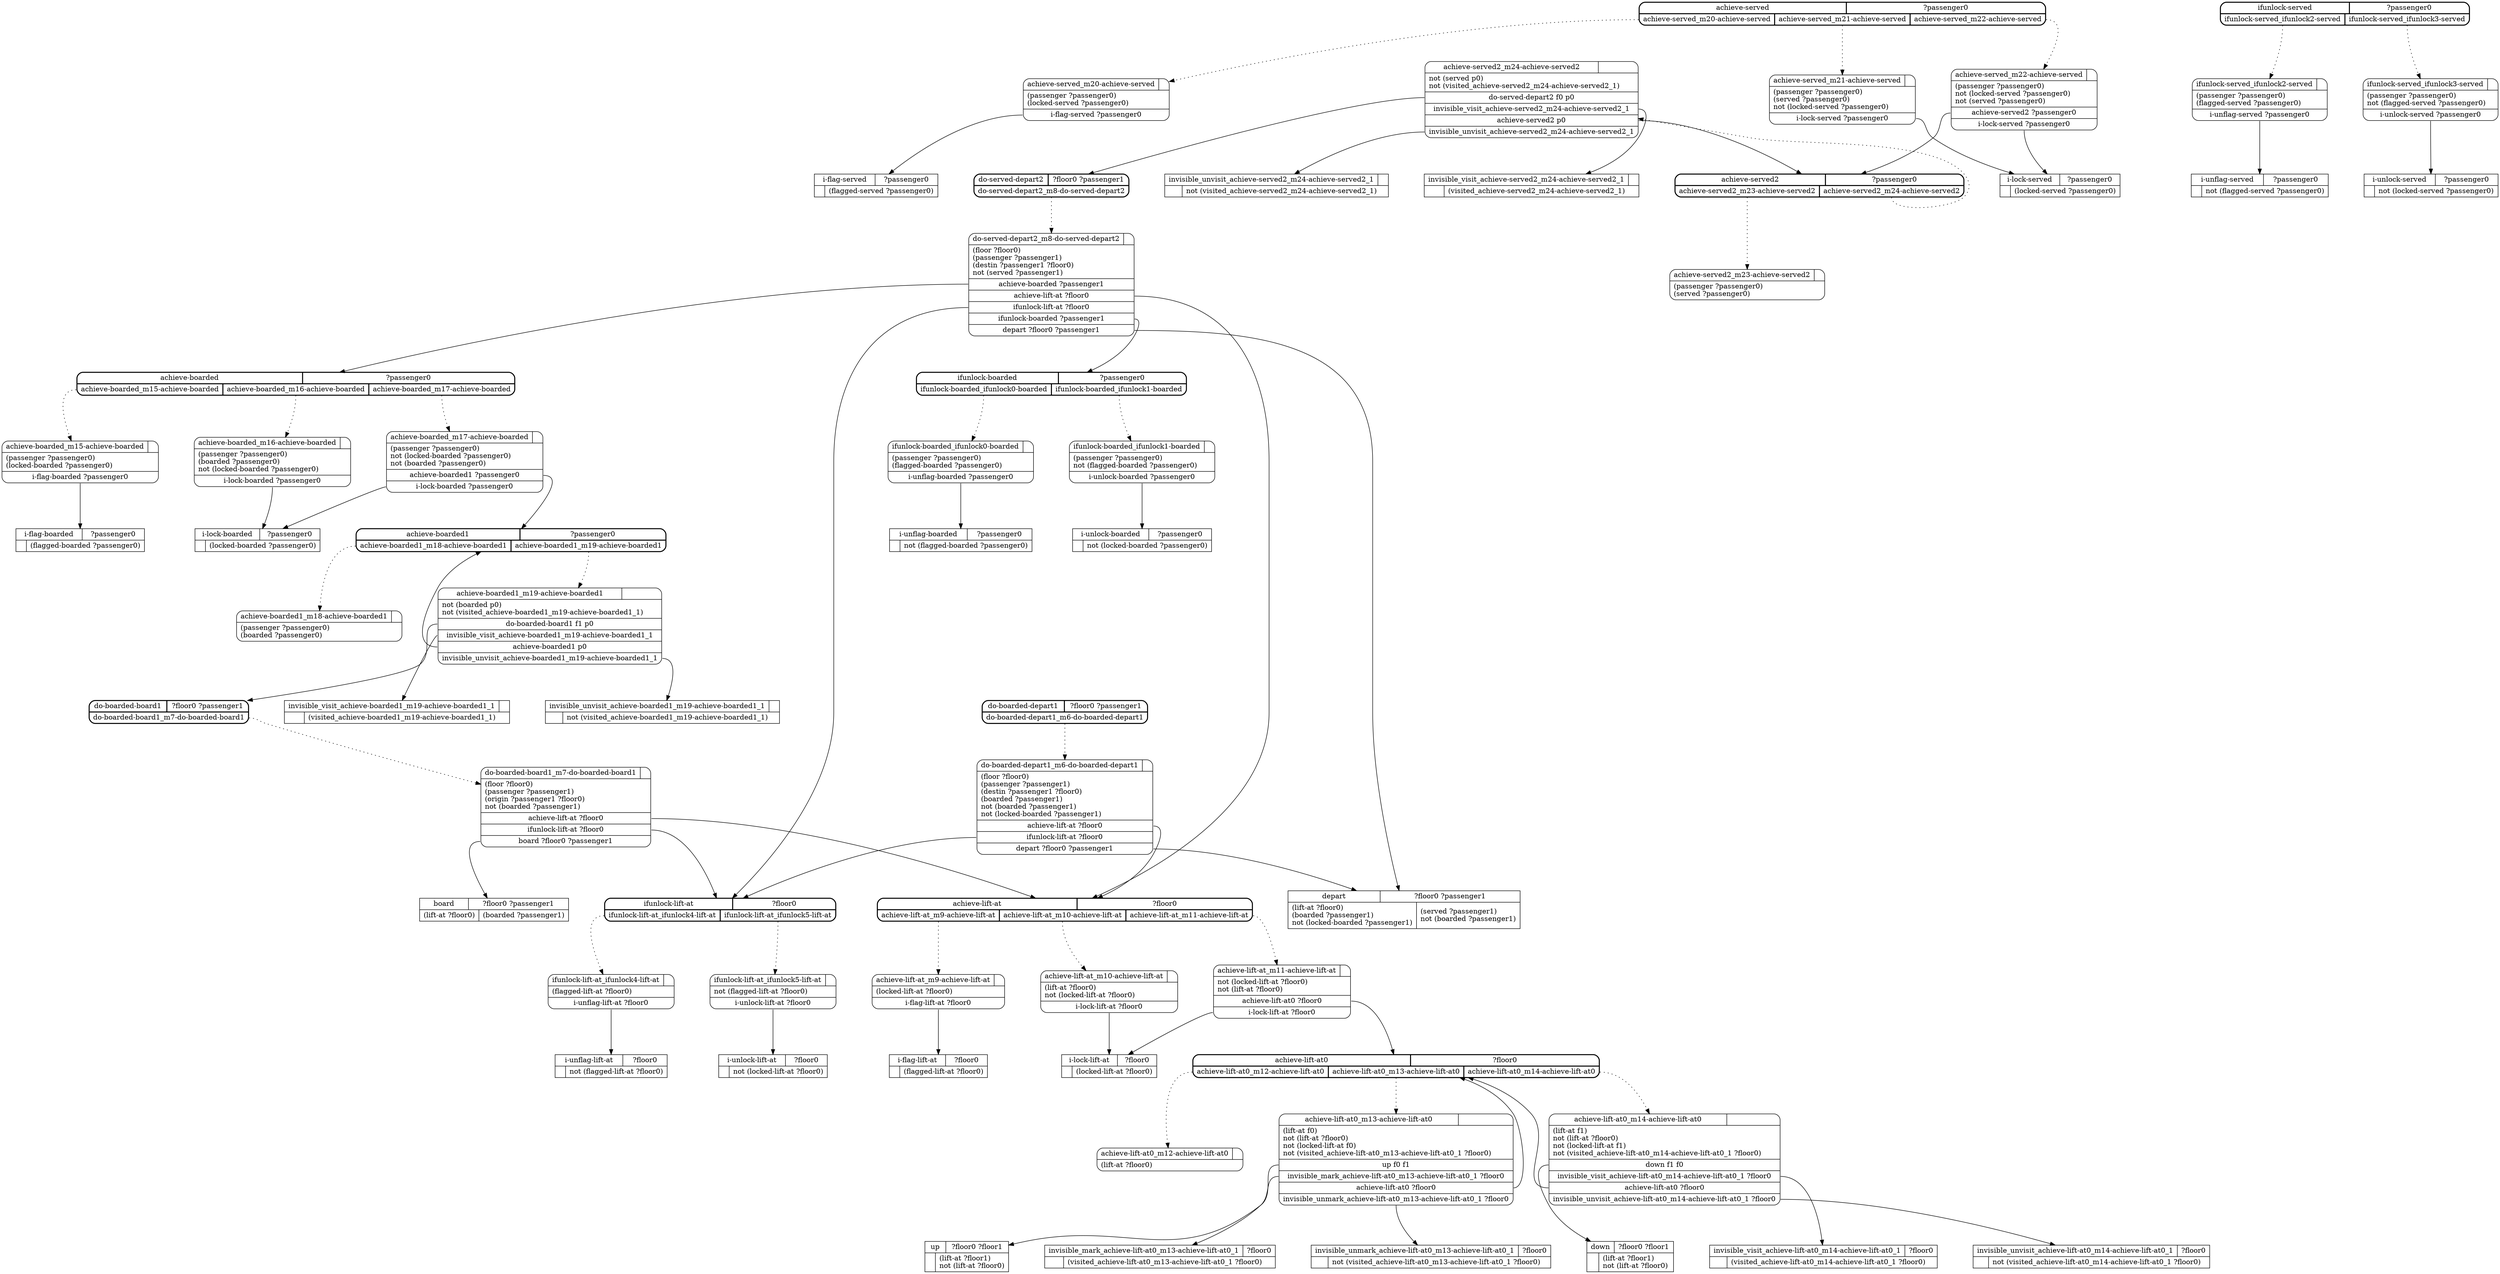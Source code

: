 // Generated by Hype
digraph "elevator" {
  nodesep=1
  ranksep=1
  // Operators
  node [shape=record]
  "board" [
    label="{{\N|?floor0 ?passenger1}|{(lift-at ?floor0)\l|(boarded ?passenger1)\l}}"
  ]
  "depart" [
    label="{{\N|?floor0 ?passenger1}|{(lift-at ?floor0)\l(boarded ?passenger1)\lnot (locked-boarded ?passenger1)\l|(served ?passenger1)\lnot (boarded ?passenger1)\l}}"
  ]
  "up" [
    label="{{\N|?floor0 ?floor1}|{|(lift-at ?floor1)\lnot (lift-at ?floor0)\l}}"
  ]
  "down" [
    label="{{\N|?floor0 ?floor1}|{|(lift-at ?floor1)\lnot (lift-at ?floor0)\l}}"
  ]
  "i-lock-boarded" [
    label="{{\N|?passenger0}|{|(locked-boarded ?passenger0)\l}}"
  ]
  "i-unlock-boarded" [
    label="{{\N|?passenger0}|{|not (locked-boarded ?passenger0)\l}}"
  ]
  "i-flag-boarded" [
    label="{{\N|?passenger0}|{|(flagged-boarded ?passenger0)\l}}"
  ]
  "i-unflag-boarded" [
    label="{{\N|?passenger0}|{|not (flagged-boarded ?passenger0)\l}}"
  ]
  "i-lock-served" [
    label="{{\N|?passenger0}|{|(locked-served ?passenger0)\l}}"
  ]
  "i-unlock-served" [
    label="{{\N|?passenger0}|{|not (locked-served ?passenger0)\l}}"
  ]
  "i-flag-served" [
    label="{{\N|?passenger0}|{|(flagged-served ?passenger0)\l}}"
  ]
  "i-unflag-served" [
    label="{{\N|?passenger0}|{|not (flagged-served ?passenger0)\l}}"
  ]
  "i-lock-lift-at" [
    label="{{\N|?floor0}|{|(locked-lift-at ?floor0)\l}}"
  ]
  "i-unlock-lift-at" [
    label="{{\N|?floor0}|{|not (locked-lift-at ?floor0)\l}}"
  ]
  "i-flag-lift-at" [
    label="{{\N|?floor0}|{|(flagged-lift-at ?floor0)\l}}"
  ]
  "i-unflag-lift-at" [
    label="{{\N|?floor0}|{|not (flagged-lift-at ?floor0)\l}}"
  ]
  "invisible_mark_achieve-lift-at0_m13-achieve-lift-at0_1" [
    label="{{\N|?floor0}|{|(visited_achieve-lift-at0_m13-achieve-lift-at0_1 ?floor0)\l}}"
  ]
  "invisible_unmark_achieve-lift-at0_m13-achieve-lift-at0_1" [
    label="{{\N|?floor0}|{|not (visited_achieve-lift-at0_m13-achieve-lift-at0_1 ?floor0)\l}}"
  ]
  "invisible_visit_achieve-lift-at0_m14-achieve-lift-at0_1" [
    label="{{\N|?floor0}|{|(visited_achieve-lift-at0_m14-achieve-lift-at0_1 ?floor0)\l}}"
  ]
  "invisible_unvisit_achieve-lift-at0_m14-achieve-lift-at0_1" [
    label="{{\N|?floor0}|{|not (visited_achieve-lift-at0_m14-achieve-lift-at0_1 ?floor0)\l}}"
  ]
  "invisible_visit_achieve-boarded1_m19-achieve-boarded1_1" [
    label="{{\N|}|{|(visited_achieve-boarded1_m19-achieve-boarded1_1)\l}}"
  ]
  "invisible_unvisit_achieve-boarded1_m19-achieve-boarded1_1" [
    label="{{\N|}|{|not (visited_achieve-boarded1_m19-achieve-boarded1_1)\l}}"
  ]
  "invisible_visit_achieve-served2_m24-achieve-served2_1" [
    label="{{\N|}|{|(visited_achieve-served2_m24-achieve-served2_1)\l}}"
  ]
  "invisible_unvisit_achieve-served2_m24-achieve-served2_1" [
    label="{{\N|}|{|not (visited_achieve-served2_m24-achieve-served2_1)\l}}"
  ]
  // Methods
  node [shape=Mrecord]
  "ifunlock-boarded" [
    style=bold
    label="{{\N|?passenger0}|{<0>ifunlock-boarded_ifunlock0-boarded|<1>ifunlock-boarded_ifunlock1-boarded}}"
  ]
  "ifunlock-boarded_ifunlock0-boarded" [
    label="{{\N|}|(passenger ?passenger0)\l(flagged-boarded ?passenger0)\l|<0>i-unflag-boarded ?passenger0}"
  ]
  "ifunlock-boarded":0 -> "ifunlock-boarded_ifunlock0-boarded" [style=dotted]
  "ifunlock-boarded_ifunlock0-boarded":0 -> "i-unflag-boarded"
  "ifunlock-boarded_ifunlock1-boarded" [
    label="{{\N|}|(passenger ?passenger0)\lnot (flagged-boarded ?passenger0)\l|<0>i-unlock-boarded ?passenger0}"
  ]
  "ifunlock-boarded":1 -> "ifunlock-boarded_ifunlock1-boarded" [style=dotted]
  "ifunlock-boarded_ifunlock1-boarded":0 -> "i-unlock-boarded"
  "ifunlock-served" [
    style=bold
    label="{{\N|?passenger0}|{<0>ifunlock-served_ifunlock2-served|<1>ifunlock-served_ifunlock3-served}}"
  ]
  "ifunlock-served_ifunlock2-served" [
    label="{{\N|}|(passenger ?passenger0)\l(flagged-served ?passenger0)\l|<0>i-unflag-served ?passenger0}"
  ]
  "ifunlock-served":0 -> "ifunlock-served_ifunlock2-served" [style=dotted]
  "ifunlock-served_ifunlock2-served":0 -> "i-unflag-served"
  "ifunlock-served_ifunlock3-served" [
    label="{{\N|}|(passenger ?passenger0)\lnot (flagged-served ?passenger0)\l|<0>i-unlock-served ?passenger0}"
  ]
  "ifunlock-served":1 -> "ifunlock-served_ifunlock3-served" [style=dotted]
  "ifunlock-served_ifunlock3-served":0 -> "i-unlock-served"
  "ifunlock-lift-at" [
    style=bold
    label="{{\N|?floor0}|{<0>ifunlock-lift-at_ifunlock4-lift-at|<1>ifunlock-lift-at_ifunlock5-lift-at}}"
  ]
  "ifunlock-lift-at_ifunlock4-lift-at" [
    label="{{\N|}|(flagged-lift-at ?floor0)\l|<0>i-unflag-lift-at ?floor0}"
  ]
  "ifunlock-lift-at":0 -> "ifunlock-lift-at_ifunlock4-lift-at" [style=dotted]
  "ifunlock-lift-at_ifunlock4-lift-at":0 -> "i-unflag-lift-at"
  "ifunlock-lift-at_ifunlock5-lift-at" [
    label="{{\N|}|not (flagged-lift-at ?floor0)\l|<0>i-unlock-lift-at ?floor0}"
  ]
  "ifunlock-lift-at":1 -> "ifunlock-lift-at_ifunlock5-lift-at" [style=dotted]
  "ifunlock-lift-at_ifunlock5-lift-at":0 -> "i-unlock-lift-at"
  "do-boarded-depart1" [
    style=bold
    label="{{\N|?floor0 ?passenger1}|{<0>do-boarded-depart1_m6-do-boarded-depart1}}"
  ]
  "do-boarded-depart1_m6-do-boarded-depart1" [
    label="{{\N|}|(floor ?floor0)\l(passenger ?passenger1)\l(destin ?passenger1 ?floor0)\l(boarded ?passenger1)\lnot (boarded ?passenger1)\lnot (locked-boarded ?passenger1)\l|<0>achieve-lift-at ?floor0|<1>ifunlock-lift-at ?floor0|<2>depart ?floor0 ?passenger1}"
  ]
  "do-boarded-depart1":0 -> "do-boarded-depart1_m6-do-boarded-depart1" [style=dotted]
  "do-boarded-depart1_m6-do-boarded-depart1":0 -> "achieve-lift-at"
  "do-boarded-depart1_m6-do-boarded-depart1":1 -> "ifunlock-lift-at"
  "do-boarded-depart1_m6-do-boarded-depart1":2 -> "depart"
  "do-boarded-board1" [
    style=bold
    label="{{\N|?floor0 ?passenger1}|{<0>do-boarded-board1_m7-do-boarded-board1}}"
  ]
  "do-boarded-board1_m7-do-boarded-board1" [
    label="{{\N|}|(floor ?floor0)\l(passenger ?passenger1)\l(origin ?passenger1 ?floor0)\lnot (boarded ?passenger1)\l|<0>achieve-lift-at ?floor0|<1>ifunlock-lift-at ?floor0|<2>board ?floor0 ?passenger1}"
  ]
  "do-boarded-board1":0 -> "do-boarded-board1_m7-do-boarded-board1" [style=dotted]
  "do-boarded-board1_m7-do-boarded-board1":0 -> "achieve-lift-at"
  "do-boarded-board1_m7-do-boarded-board1":1 -> "ifunlock-lift-at"
  "do-boarded-board1_m7-do-boarded-board1":2 -> "board"
  "do-served-depart2" [
    style=bold
    label="{{\N|?floor0 ?passenger1}|{<0>do-served-depart2_m8-do-served-depart2}}"
  ]
  "do-served-depart2_m8-do-served-depart2" [
    label="{{\N|}|(floor ?floor0)\l(passenger ?passenger1)\l(destin ?passenger1 ?floor0)\lnot (served ?passenger1)\l|<0>achieve-boarded ?passenger1|<1>achieve-lift-at ?floor0|<2>ifunlock-lift-at ?floor0|<3>ifunlock-boarded ?passenger1|<4>depart ?floor0 ?passenger1}"
  ]
  "do-served-depart2":0 -> "do-served-depart2_m8-do-served-depart2" [style=dotted]
  "do-served-depart2_m8-do-served-depart2":0 -> "achieve-boarded"
  "do-served-depart2_m8-do-served-depart2":1 -> "achieve-lift-at"
  "do-served-depart2_m8-do-served-depart2":2 -> "ifunlock-lift-at"
  "do-served-depart2_m8-do-served-depart2":3 -> "ifunlock-boarded"
  "do-served-depart2_m8-do-served-depart2":4 -> "depart"
  "achieve-lift-at" [
    style=bold
    label="{{\N|?floor0}|{<0>achieve-lift-at_m9-achieve-lift-at|<1>achieve-lift-at_m10-achieve-lift-at|<2>achieve-lift-at_m11-achieve-lift-at}}"
  ]
  "achieve-lift-at_m9-achieve-lift-at" [
    label="{{\N|}|(locked-lift-at ?floor0)\l|<0>i-flag-lift-at ?floor0}"
  ]
  "achieve-lift-at":0 -> "achieve-lift-at_m9-achieve-lift-at" [style=dotted]
  "achieve-lift-at_m9-achieve-lift-at":0 -> "i-flag-lift-at"
  "achieve-lift-at_m10-achieve-lift-at" [
    label="{{\N|}|(lift-at ?floor0)\lnot (locked-lift-at ?floor0)\l|<0>i-lock-lift-at ?floor0}"
  ]
  "achieve-lift-at":1 -> "achieve-lift-at_m10-achieve-lift-at" [style=dotted]
  "achieve-lift-at_m10-achieve-lift-at":0 -> "i-lock-lift-at"
  "achieve-lift-at_m11-achieve-lift-at" [
    label="{{\N|}|not (locked-lift-at ?floor0)\lnot (lift-at ?floor0)\l|<0>achieve-lift-at0 ?floor0|<1>i-lock-lift-at ?floor0}"
  ]
  "achieve-lift-at":2 -> "achieve-lift-at_m11-achieve-lift-at" [style=dotted]
  "achieve-lift-at_m11-achieve-lift-at":0 -> "achieve-lift-at0"
  "achieve-lift-at_m11-achieve-lift-at":1 -> "i-lock-lift-at"
  "achieve-lift-at0" [
    style=bold
    label="{{\N|?floor0}|{<0>achieve-lift-at0_m12-achieve-lift-at0|<1>achieve-lift-at0_m13-achieve-lift-at0|<2>achieve-lift-at0_m14-achieve-lift-at0}}"
  ]
  "achieve-lift-at0_m12-achieve-lift-at0" [
    label="{{\N|}|(lift-at ?floor0)\l}"
  ]
  "achieve-lift-at0":0 -> "achieve-lift-at0_m12-achieve-lift-at0" [style=dotted]
  "achieve-lift-at0_m13-achieve-lift-at0" [
    label="{{\N|}|(lift-at f0)\lnot (lift-at ?floor0)\lnot (locked-lift-at f0)\lnot (visited_achieve-lift-at0_m13-achieve-lift-at0_1 ?floor0)\l|<0>up f0 f1|<1>invisible_mark_achieve-lift-at0_m13-achieve-lift-at0_1 ?floor0|<2>achieve-lift-at0 ?floor0|<3>invisible_unmark_achieve-lift-at0_m13-achieve-lift-at0_1 ?floor0}"
  ]
  "achieve-lift-at0":1 -> "achieve-lift-at0_m13-achieve-lift-at0" [style=dotted]
  "achieve-lift-at0_m13-achieve-lift-at0":0 -> "up"
  "achieve-lift-at0_m13-achieve-lift-at0":1 -> "invisible_mark_achieve-lift-at0_m13-achieve-lift-at0_1"
  "achieve-lift-at0_m13-achieve-lift-at0":2 -> "achieve-lift-at0"
  "achieve-lift-at0_m13-achieve-lift-at0":3 -> "invisible_unmark_achieve-lift-at0_m13-achieve-lift-at0_1"
  "achieve-lift-at0_m14-achieve-lift-at0" [
    label="{{\N|}|(lift-at f1)\lnot (lift-at ?floor0)\lnot (locked-lift-at f1)\lnot (visited_achieve-lift-at0_m14-achieve-lift-at0_1 ?floor0)\l|<0>down f1 f0|<1>invisible_visit_achieve-lift-at0_m14-achieve-lift-at0_1 ?floor0|<2>achieve-lift-at0 ?floor0|<3>invisible_unvisit_achieve-lift-at0_m14-achieve-lift-at0_1 ?floor0}"
  ]
  "achieve-lift-at0":2 -> "achieve-lift-at0_m14-achieve-lift-at0" [style=dotted]
  "achieve-lift-at0_m14-achieve-lift-at0":0 -> "down"
  "achieve-lift-at0_m14-achieve-lift-at0":1 -> "invisible_visit_achieve-lift-at0_m14-achieve-lift-at0_1"
  "achieve-lift-at0_m14-achieve-lift-at0":2 -> "achieve-lift-at0"
  "achieve-lift-at0_m14-achieve-lift-at0":3 -> "invisible_unvisit_achieve-lift-at0_m14-achieve-lift-at0_1"
  "achieve-boarded" [
    style=bold
    label="{{\N|?passenger0}|{<0>achieve-boarded_m15-achieve-boarded|<1>achieve-boarded_m16-achieve-boarded|<2>achieve-boarded_m17-achieve-boarded}}"
  ]
  "achieve-boarded_m15-achieve-boarded" [
    label="{{\N|}|(passenger ?passenger0)\l(locked-boarded ?passenger0)\l|<0>i-flag-boarded ?passenger0}"
  ]
  "achieve-boarded":0 -> "achieve-boarded_m15-achieve-boarded" [style=dotted]
  "achieve-boarded_m15-achieve-boarded":0 -> "i-flag-boarded"
  "achieve-boarded_m16-achieve-boarded" [
    label="{{\N|}|(passenger ?passenger0)\l(boarded ?passenger0)\lnot (locked-boarded ?passenger0)\l|<0>i-lock-boarded ?passenger0}"
  ]
  "achieve-boarded":1 -> "achieve-boarded_m16-achieve-boarded" [style=dotted]
  "achieve-boarded_m16-achieve-boarded":0 -> "i-lock-boarded"
  "achieve-boarded_m17-achieve-boarded" [
    label="{{\N|}|(passenger ?passenger0)\lnot (locked-boarded ?passenger0)\lnot (boarded ?passenger0)\l|<0>achieve-boarded1 ?passenger0|<1>i-lock-boarded ?passenger0}"
  ]
  "achieve-boarded":2 -> "achieve-boarded_m17-achieve-boarded" [style=dotted]
  "achieve-boarded_m17-achieve-boarded":0 -> "achieve-boarded1"
  "achieve-boarded_m17-achieve-boarded":1 -> "i-lock-boarded"
  "achieve-boarded1" [
    style=bold
    label="{{\N|?passenger0}|{<0>achieve-boarded1_m18-achieve-boarded1|<1>achieve-boarded1_m19-achieve-boarded1}}"
  ]
  "achieve-boarded1_m18-achieve-boarded1" [
    label="{{\N|}|(passenger ?passenger0)\l(boarded ?passenger0)\l}"
  ]
  "achieve-boarded1":0 -> "achieve-boarded1_m18-achieve-boarded1" [style=dotted]
  "achieve-boarded1_m19-achieve-boarded1" [
    label="{{\N|}|not (boarded p0)\lnot (visited_achieve-boarded1_m19-achieve-boarded1_1)\l|<0>do-boarded-board1 f1 p0|<1>invisible_visit_achieve-boarded1_m19-achieve-boarded1_1|<2>achieve-boarded1 p0|<3>invisible_unvisit_achieve-boarded1_m19-achieve-boarded1_1}"
  ]
  "achieve-boarded1":1 -> "achieve-boarded1_m19-achieve-boarded1" [style=dotted]
  "achieve-boarded1_m19-achieve-boarded1":0 -> "do-boarded-board1"
  "achieve-boarded1_m19-achieve-boarded1":1 -> "invisible_visit_achieve-boarded1_m19-achieve-boarded1_1"
  "achieve-boarded1_m19-achieve-boarded1":2 -> "achieve-boarded1"
  "achieve-boarded1_m19-achieve-boarded1":3 -> "invisible_unvisit_achieve-boarded1_m19-achieve-boarded1_1"
  "achieve-served" [
    style=bold
    label="{{\N|?passenger0}|{<0>achieve-served_m20-achieve-served|<1>achieve-served_m21-achieve-served|<2>achieve-served_m22-achieve-served}}"
  ]
  "achieve-served_m20-achieve-served" [
    label="{{\N|}|(passenger ?passenger0)\l(locked-served ?passenger0)\l|<0>i-flag-served ?passenger0}"
  ]
  "achieve-served":0 -> "achieve-served_m20-achieve-served" [style=dotted]
  "achieve-served_m20-achieve-served":0 -> "i-flag-served"
  "achieve-served_m21-achieve-served" [
    label="{{\N|}|(passenger ?passenger0)\l(served ?passenger0)\lnot (locked-served ?passenger0)\l|<0>i-lock-served ?passenger0}"
  ]
  "achieve-served":1 -> "achieve-served_m21-achieve-served" [style=dotted]
  "achieve-served_m21-achieve-served":0 -> "i-lock-served"
  "achieve-served_m22-achieve-served" [
    label="{{\N|}|(passenger ?passenger0)\lnot (locked-served ?passenger0)\lnot (served ?passenger0)\l|<0>achieve-served2 ?passenger0|<1>i-lock-served ?passenger0}"
  ]
  "achieve-served":2 -> "achieve-served_m22-achieve-served" [style=dotted]
  "achieve-served_m22-achieve-served":0 -> "achieve-served2"
  "achieve-served_m22-achieve-served":1 -> "i-lock-served"
  "achieve-served2" [
    style=bold
    label="{{\N|?passenger0}|{<0>achieve-served2_m23-achieve-served2|<1>achieve-served2_m24-achieve-served2}}"
  ]
  "achieve-served2_m23-achieve-served2" [
    label="{{\N|}|(passenger ?passenger0)\l(served ?passenger0)\l}"
  ]
  "achieve-served2":0 -> "achieve-served2_m23-achieve-served2" [style=dotted]
  "achieve-served2_m24-achieve-served2" [
    label="{{\N|}|not (served p0)\lnot (visited_achieve-served2_m24-achieve-served2_1)\l|<0>do-served-depart2 f0 p0|<1>invisible_visit_achieve-served2_m24-achieve-served2_1|<2>achieve-served2 p0|<3>invisible_unvisit_achieve-served2_m24-achieve-served2_1}"
  ]
  "achieve-served2":1 -> "achieve-served2_m24-achieve-served2" [style=dotted]
  "achieve-served2_m24-achieve-served2":0 -> "do-served-depart2"
  "achieve-served2_m24-achieve-served2":1 -> "invisible_visit_achieve-served2_m24-achieve-served2_1"
  "achieve-served2_m24-achieve-served2":2 -> "achieve-served2"
  "achieve-served2_m24-achieve-served2":3 -> "invisible_unvisit_achieve-served2_m24-achieve-served2_1"
}
